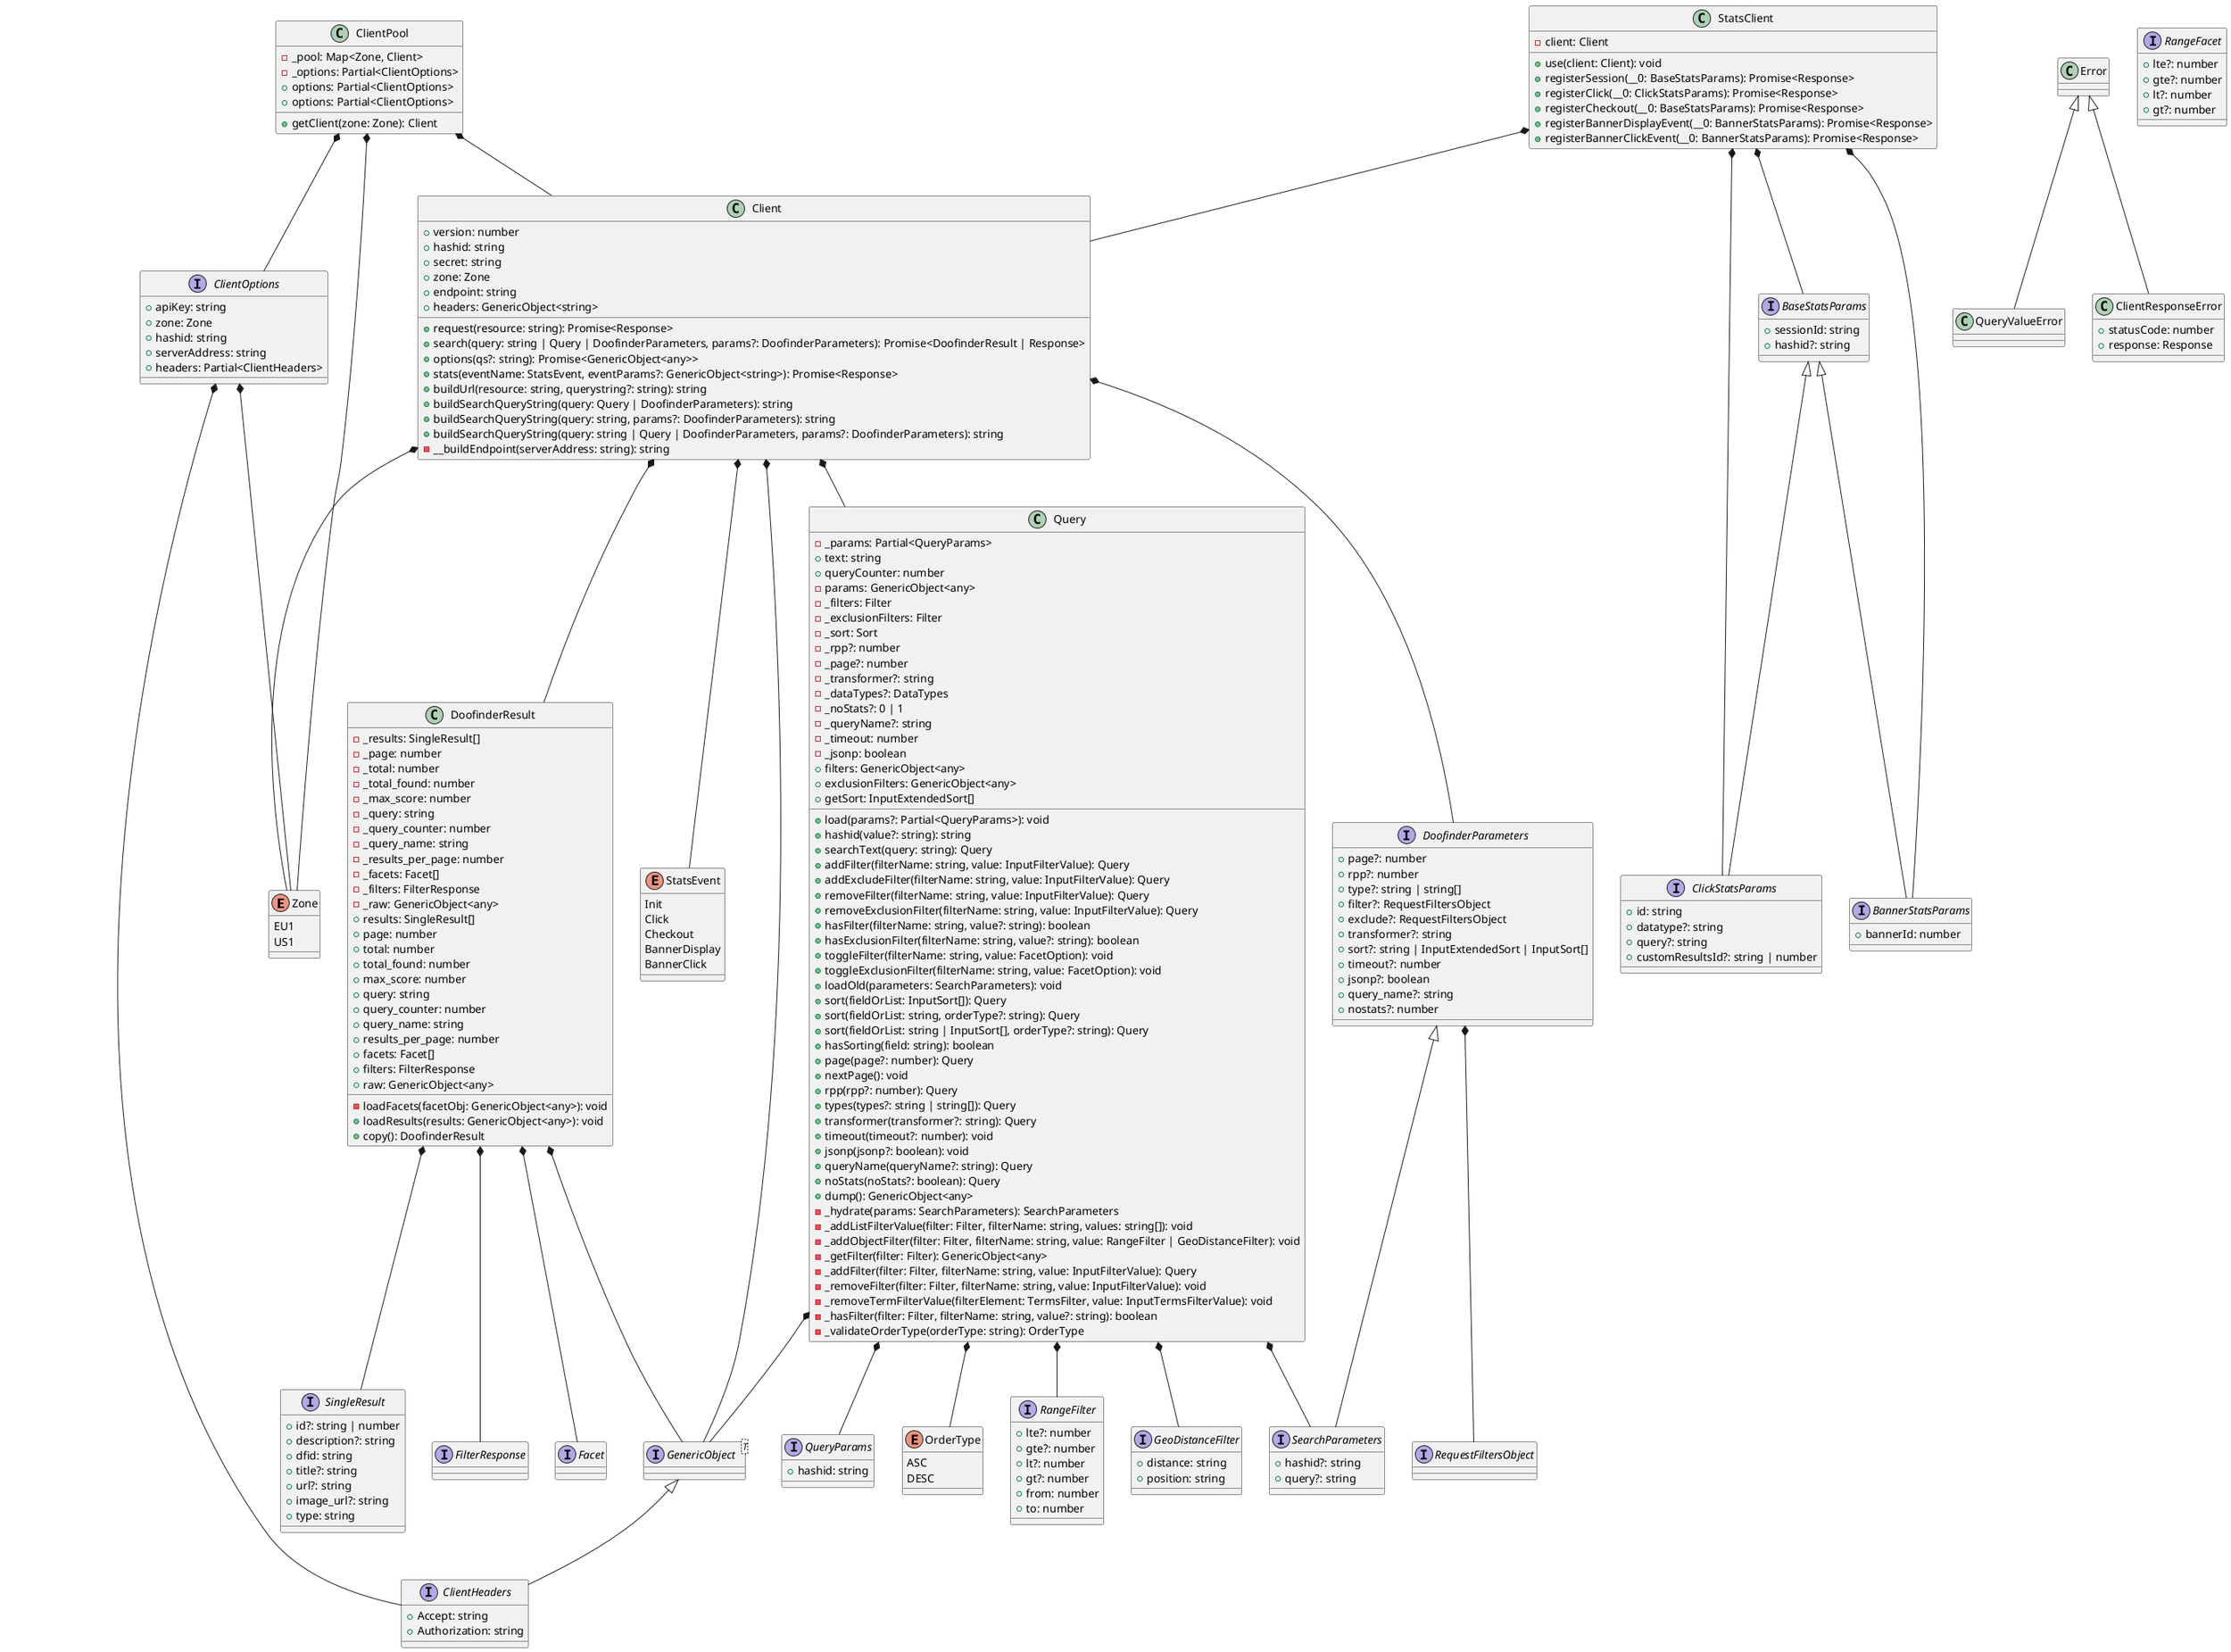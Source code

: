 @startuml
enum Zone {
    EU1
    US1
}
enum StatsEvent {
    Init
    Click
    Checkout
    BannerDisplay
    BannerClick
}
interface GenericObject<T>
enum OrderType {
    ASC
    DESC
}
interface RangeFilter {
    +lte?: number
    +gte?: number
    +lt?: number
    +gt?: number
}
interface GeoDistanceFilter {
    +distance: string
    +position: string
}
class QueryValueError extends Error
interface QueryParams {
    +hashid: string
}
class Query {
    -_params: Partial<QueryParams>
    +text: string
    +queryCounter: number
    -params: GenericObject<any>
    -_filters: Filter
    -_exclusionFilters: Filter
    -_sort: Sort
    -_rpp?: number
    -_page?: number
    -_transformer?: string
    -_dataTypes?: DataTypes
    -_noStats?: 0 | 1
    -_queryName?: string
    -_timeout: number
    -_jsonp: boolean
    +load(params?: Partial<QueryParams>): void
    +hashid(value?: string): string
    +filters: GenericObject<any>
    +exclusionFilters: GenericObject<any>
    +getSort: InputExtendedSort[]
    +searchText(query: string): Query
    +addFilter(filterName: string, value: InputFilterValue): Query
    +addExcludeFilter(filterName: string, value: InputFilterValue): Query
    +removeFilter(filterName: string, value: InputFilterValue): Query
    +removeExclusionFilter(filterName: string, value: InputFilterValue): Query
    +hasFilter(filterName: string, value?: string): boolean
    +hasExclusionFilter(filterName: string, value?: string): boolean
    +toggleFilter(filterName: string, value: FacetOption): void
    +toggleExclusionFilter(filterName: string, value: FacetOption): void
    +loadOld(parameters: SearchParameters): void
    +sort(fieldOrList: InputSort[]): Query
    +sort(fieldOrList: string, orderType?: string): Query
    +sort(fieldOrList: string | InputSort[], orderType?: string): Query
    +hasSorting(field: string): boolean
    +page(page?: number): Query
    +nextPage(): void
    +rpp(rpp?: number): Query
    +types(types?: string | string[]): Query
    +transformer(transformer?: string): Query
    +timeout(timeout?: number): void
    +jsonp(jsonp?: boolean): void
    +queryName(queryName?: string): Query
    +noStats(noStats?: boolean): Query
    +dump(): GenericObject<any>
    -_hydrate(params: SearchParameters): SearchParameters
    -_addListFilterValue(filter: Filter, filterName: string, values: string[]): void
    -_addObjectFilter(filter: Filter, filterName: string, value: RangeFilter | GeoDistanceFilter): void
    -_getFilter(filter: Filter): GenericObject<any>
    -_addFilter(filter: Filter, filterName: string, value: InputFilterValue): Query
    -_removeFilter(filter: Filter, filterName: string, value: InputFilterValue): void
    -_removeTermFilterValue(filterElement: TermsFilter, value: InputTermsFilterValue): void
    -_hasFilter(filter: Filter, filterName: string, value?: string): boolean
    -_validateOrderType(orderType: string): OrderType
}
interface RangeFilter {
    +from: number
    +to: number
}
interface RangeFacet {
    +lte?: number
    +gte?: number
    +lt?: number
    +gt?: number
}
interface Facet
interface RequestFiltersObject
interface DoofinderParameters {
    +page?: number
    +rpp?: number
    +type?: string | string[]
    +filter?: RequestFiltersObject
    +exclude?: RequestFiltersObject
    +transformer?: string
    +sort?: string | InputExtendedSort | InputSort[]
    +timeout?: number
    +jsonp?: boolean
    +query_name?: string
    +nostats?: number
}
interface SearchParameters extends DoofinderParameters {
    +hashid?: string
    +query?: string
}
interface SingleResult {
    +id?: string | number
    +description?: string
    +dfid: string
    +title?: string
    +url?: string
    +image_url?: string
    +type: string
}
interface FilterResponse
class DoofinderResult {
    -_results: SingleResult[]
    -_page: number
    -_total: number
    -_total_found: number
    -_max_score: number
    -_query: string
    -_query_counter: number
    -_query_name: string
    -_results_per_page: number
    -_facets: Facet[]
    -_filters: FilterResponse
    -_raw: GenericObject<any>
    -loadFacets(facetObj: GenericObject<any>): void
    +results: SingleResult[]
    +page: number
    +total: number
    +total_found: number
    +max_score: number
    +query: string
    +query_counter: number
    +query_name: string
    +results_per_page: number
    +facets: Facet[]
    +filters: FilterResponse
    +raw: GenericObject<any>
    +loadResults(results: GenericObject<any>): void
    +copy(): DoofinderResult
}
interface ClientHeaders extends GenericObject {
    +Accept: string
    +Authorization: string
}
interface ClientOptions {
    +apiKey: string
    +zone: Zone
    +hashid: string
    +serverAddress: string
    +headers: Partial<ClientHeaders>
}
class ClientResponseError extends Error {
    +statusCode: number
    +response: Response
}
class Client {
    +version: number
    +hashid: string
    +secret: string
    +zone: Zone
    +endpoint: string
    +headers: GenericObject<string>
    +request(resource: string): Promise<Response>
    +search(query: string | Query | DoofinderParameters, params?: DoofinderParameters): Promise<DoofinderResult | Response>
    +options(qs?: string): Promise<GenericObject<any>>
    +stats(eventName: StatsEvent, eventParams?: GenericObject<string>): Promise<Response>
    +buildUrl(resource: string, querystring?: string): string
    +buildSearchQueryString(query: Query | DoofinderParameters): string
    +buildSearchQueryString(query: string, params?: DoofinderParameters): string
    +buildSearchQueryString(query: string | Query | DoofinderParameters, params?: DoofinderParameters): string
    -__buildEndpoint(serverAddress: string): string
}
class ClientPool {
    -_pool: Map<Zone, Client>
    -_options: Partial<ClientOptions>
    +options: Partial<ClientOptions>
    +options: Partial<ClientOptions>
    +getClient(zone: Zone): Client
}
interface BaseStatsParams {
    +sessionId: string
    +hashid?: string
}
interface ClickStatsParams extends BaseStatsParams {
    +id: string
    +datatype?: string
    +query?: string
    +customResultsId?: string | number
}
interface BannerStatsParams extends BaseStatsParams {
    +bannerId: number
}
class StatsClient {
    -client: Client
    +use(client: Client): void
    +registerSession(__0: BaseStatsParams): Promise<Response>
    +registerClick(__0: ClickStatsParams): Promise<Response>
    +registerCheckout(__0: BaseStatsParams): Promise<Response>
    +registerBannerDisplayEvent(__0: BannerStatsParams): Promise<Response>
    +registerBannerClickEvent(__0: BannerStatsParams): Promise<Response>
}
Query *-- QueryParams
Query *-- GenericObject
Query *-- SearchParameters
Query *-- RangeFilter
Query *-- GeoDistanceFilter
Query *-- OrderType
DoofinderParameters *-- RequestFiltersObject
DoofinderResult *-- SingleResult
DoofinderResult *-- Facet
DoofinderResult *-- FilterResponse
DoofinderResult *-- GenericObject
ClientOptions *-- Zone
ClientOptions *-- ClientHeaders
Client *-- Zone
Client *-- GenericObject
Client *-- Query
Client *-- DoofinderParameters
Client *-- DoofinderResult
Client *-- StatsEvent
ClientPool *-- Zone
ClientPool *-- Client
ClientPool *-- ClientOptions
StatsClient *-- Client
StatsClient *-- BaseStatsParams
StatsClient *-- ClickStatsParams
StatsClient *-- BannerStatsParams
@enduml